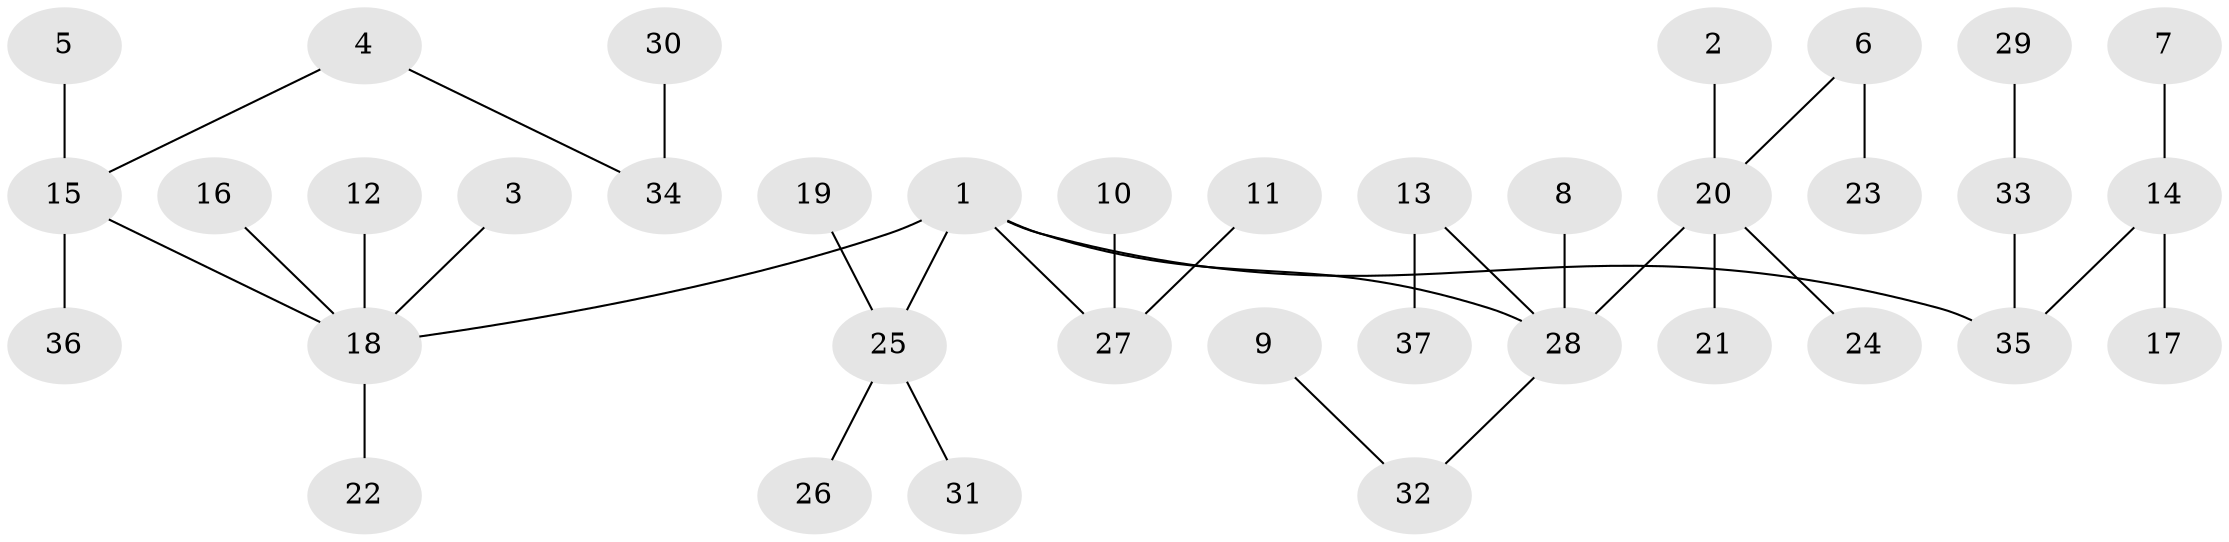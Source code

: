 // original degree distribution, {4: 0.10810810810810811, 3: 0.12162162162162163, 7: 0.013513513513513514, 2: 0.21621621621621623, 5: 0.02702702702702703, 1: 0.5135135135135135}
// Generated by graph-tools (version 1.1) at 2025/26/03/09/25 03:26:27]
// undirected, 37 vertices, 36 edges
graph export_dot {
graph [start="1"]
  node [color=gray90,style=filled];
  1;
  2;
  3;
  4;
  5;
  6;
  7;
  8;
  9;
  10;
  11;
  12;
  13;
  14;
  15;
  16;
  17;
  18;
  19;
  20;
  21;
  22;
  23;
  24;
  25;
  26;
  27;
  28;
  29;
  30;
  31;
  32;
  33;
  34;
  35;
  36;
  37;
  1 -- 18 [weight=1.0];
  1 -- 25 [weight=1.0];
  1 -- 27 [weight=1.0];
  1 -- 28 [weight=1.0];
  1 -- 35 [weight=1.0];
  2 -- 20 [weight=1.0];
  3 -- 18 [weight=1.0];
  4 -- 15 [weight=1.0];
  4 -- 34 [weight=1.0];
  5 -- 15 [weight=1.0];
  6 -- 20 [weight=1.0];
  6 -- 23 [weight=1.0];
  7 -- 14 [weight=1.0];
  8 -- 28 [weight=1.0];
  9 -- 32 [weight=1.0];
  10 -- 27 [weight=1.0];
  11 -- 27 [weight=1.0];
  12 -- 18 [weight=1.0];
  13 -- 28 [weight=1.0];
  13 -- 37 [weight=1.0];
  14 -- 17 [weight=1.0];
  14 -- 35 [weight=1.0];
  15 -- 18 [weight=1.0];
  15 -- 36 [weight=1.0];
  16 -- 18 [weight=1.0];
  18 -- 22 [weight=1.0];
  19 -- 25 [weight=1.0];
  20 -- 21 [weight=1.0];
  20 -- 24 [weight=1.0];
  20 -- 28 [weight=1.0];
  25 -- 26 [weight=1.0];
  25 -- 31 [weight=1.0];
  28 -- 32 [weight=1.0];
  29 -- 33 [weight=1.0];
  30 -- 34 [weight=1.0];
  33 -- 35 [weight=1.0];
}
